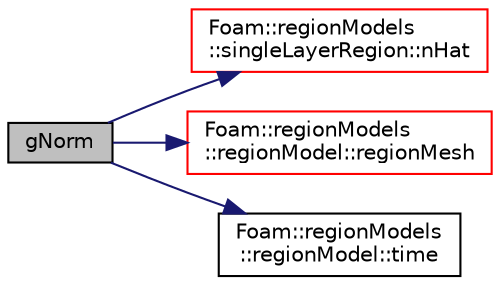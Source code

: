 digraph "gNorm"
{
  bgcolor="transparent";
  edge [fontname="Helvetica",fontsize="10",labelfontname="Helvetica",labelfontsize="10"];
  node [fontname="Helvetica",fontsize="10",shape=record];
  rankdir="LR";
  Node3914 [label="gNorm",height=0.2,width=0.4,color="black", fillcolor="grey75", style="filled", fontcolor="black"];
  Node3914 -> Node3915 [color="midnightblue",fontsize="10",style="solid",fontname="Helvetica"];
  Node3915 [label="Foam::regionModels\l::singleLayerRegion::nHat",height=0.2,width=0.4,color="red",URL="$a30093.html#a90a92816e920c11a80745dfb8e2592e0",tooltip="Return the patch normal vectors. "];
  Node3914 -> Node3961 [color="midnightblue",fontsize="10",style="solid",fontname="Helvetica"];
  Node3961 [label="Foam::regionModels\l::regionModel::regionMesh",height=0.2,width=0.4,color="red",URL="$a30073.html#a89a37969c20983ee143c612486ce5313",tooltip="Return the region mesh database. "];
  Node3914 -> Node3969 [color="midnightblue",fontsize="10",style="solid",fontname="Helvetica"];
  Node3969 [label="Foam::regionModels\l::regionModel::time",height=0.2,width=0.4,color="black",URL="$a30073.html#a1ed86245b170b9f651f62650b1827500",tooltip="Return the reference to the time database. "];
}
